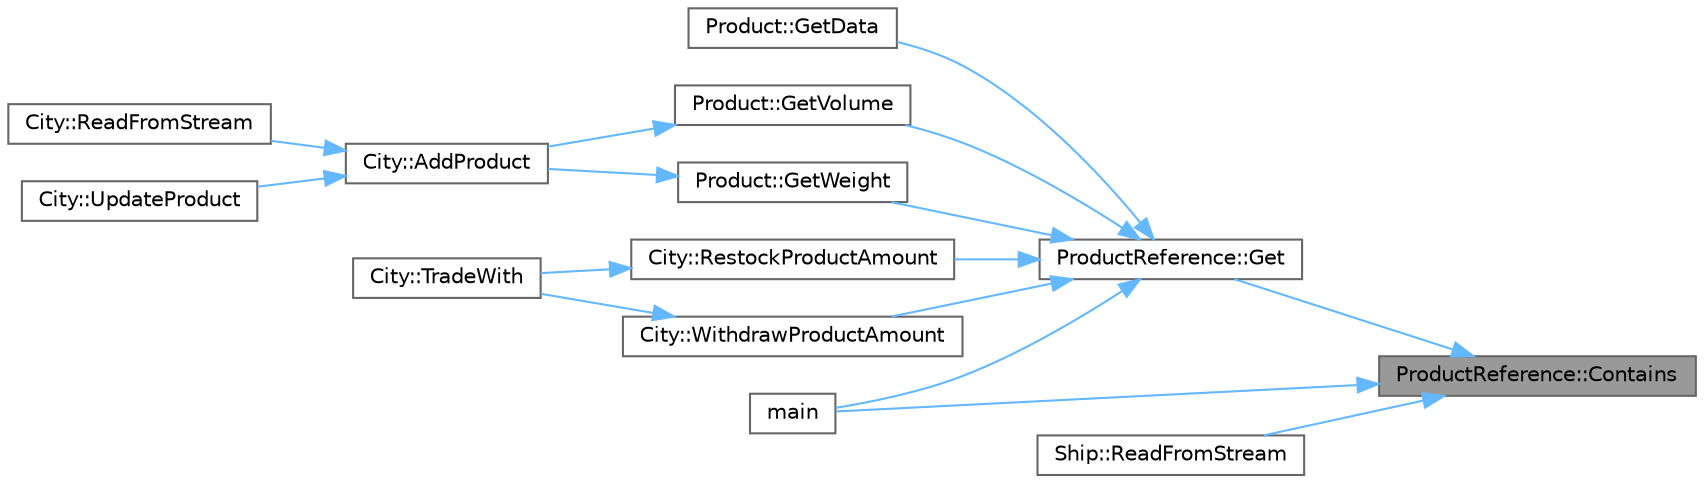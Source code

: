 digraph "ProductReference::Contains"
{
 // LATEX_PDF_SIZE
  bgcolor="transparent";
  edge [fontname=Helvetica,fontsize=10,labelfontname=Helvetica,labelfontsize=10];
  node [fontname=Helvetica,fontsize=10,shape=box,height=0.2,width=0.4];
  rankdir="RL";
  Node1 [id="Node000001",label="ProductReference::Contains",height=0.2,width=0.4,color="gray40", fillcolor="grey60", style="filled", fontcolor="black",tooltip=" "];
  Node1 -> Node2 [id="edge1_Node000001_Node000002",dir="back",color="steelblue1",style="solid",tooltip=" "];
  Node2 [id="Node000002",label="ProductReference::Get",height=0.2,width=0.4,color="grey40", fillcolor="white", style="filled",URL="$classProductReference.html#ae6e586d7b4646d28255b0d87ad3a9b80",tooltip=" "];
  Node2 -> Node3 [id="edge2_Node000002_Node000003",dir="back",color="steelblue1",style="solid",tooltip=" "];
  Node3 [id="Node000003",label="Product::GetData",height=0.2,width=0.4,color="grey40", fillcolor="white", style="filled",URL="$classProduct.html#a68f0c88184e12f91987afe67d389187c",tooltip="Get the data of the product from the ProductRefence Database."];
  Node2 -> Node4 [id="edge3_Node000002_Node000004",dir="back",color="steelblue1",style="solid",tooltip=" "];
  Node4 [id="Node000004",label="Product::GetVolume",height=0.2,width=0.4,color="grey40", fillcolor="white", style="filled",URL="$classProduct.html#ac62da93ee21d61c795c40d3fb0c3b602",tooltip="Get the volume of the product according to the current available amount of product."];
  Node4 -> Node5 [id="edge4_Node000004_Node000005",dir="back",color="steelblue1",style="solid",tooltip=" "];
  Node5 [id="Node000005",label="City::AddProduct",height=0.2,width=0.4,color="grey40", fillcolor="white", style="filled",URL="$classCity.html#a23a27df1c37c22f2873e23346362a714",tooltip="Add a product to the city's inventory."];
  Node5 -> Node6 [id="edge5_Node000005_Node000006",dir="back",color="steelblue1",style="solid",tooltip=" "];
  Node6 [id="Node000006",label="City::ReadFromStream",height=0.2,width=0.4,color="grey40", fillcolor="white", style="filled",URL="$classCity.html#a5af26263a23635a2bd73a08aa5599faf",tooltip="Read the city product inventory from a stream. The old product inventory will be erased."];
  Node5 -> Node7 [id="edge6_Node000005_Node000007",dir="back",color="steelblue1",style="solid",tooltip=" "];
  Node7 [id="Node000007",label="City::UpdateProduct",height=0.2,width=0.4,color="grey40", fillcolor="white", style="filled",URL="$classCity.html#ab86b6efb986a81583d7c3b82b4e94ff3",tooltip="Update a product in the city's inventory."];
  Node2 -> Node8 [id="edge7_Node000002_Node000008",dir="back",color="steelblue1",style="solid",tooltip=" "];
  Node8 [id="Node000008",label="Product::GetWeight",height=0.2,width=0.4,color="grey40", fillcolor="white", style="filled",URL="$classProduct.html#a16d39b4890f1bc051d45b00055cf58e8",tooltip="Get the weight of the product according to the current available amount of product."];
  Node8 -> Node5 [id="edge8_Node000008_Node000005",dir="back",color="steelblue1",style="solid",tooltip=" "];
  Node2 -> Node9 [id="edge9_Node000002_Node000009",dir="back",color="steelblue1",style="solid",tooltip=" "];
  Node9 [id="Node000009",label="main",height=0.2,width=0.4,color="grey40", fillcolor="white", style="filled",URL="$program_8cc.html#ae66f6b31b5ad750f1fe042a706a4e3d4",tooltip="Entry point of the program."];
  Node2 -> Node10 [id="edge10_Node000002_Node000010",dir="back",color="steelblue1",style="solid",tooltip=" "];
  Node10 [id="Node000010",label="City::RestockProductAmount",height=0.2,width=0.4,color="grey40", fillcolor="white", style="filled",URL="$classCity.html#a5aa2c8a7d6d7e4f1e4d009c97d5ae390",tooltip="Restock a certain amount of a product in the city."];
  Node10 -> Node11 [id="edge11_Node000010_Node000011",dir="back",color="steelblue1",style="solid",tooltip=" "];
  Node11 [id="Node000011",label="City::TradeWith",height=0.2,width=0.4,color="grey40", fillcolor="white", style="filled",URL="$classCity.html#ae21b9eba53e1b04d630b69a3f0503f19",tooltip="Trade products with another city. The two cities may or may not have products in common."];
  Node2 -> Node12 [id="edge12_Node000002_Node000012",dir="back",color="steelblue1",style="solid",tooltip=" "];
  Node12 [id="Node000012",label="City::WithdrawProductAmount",height=0.2,width=0.4,color="grey40", fillcolor="white", style="filled",URL="$classCity.html#a5b6931c4e0a1b33fb97e464a43dc30f9",tooltip="Withdraw a certain amount of a product from the city."];
  Node12 -> Node11 [id="edge13_Node000012_Node000011",dir="back",color="steelblue1",style="solid",tooltip=" "];
  Node1 -> Node9 [id="edge14_Node000001_Node000009",dir="back",color="steelblue1",style="solid",tooltip=" "];
  Node1 -> Node13 [id="edge15_Node000001_Node000013",dir="back",color="steelblue1",style="solid",tooltip=" "];
  Node13 [id="Node000013",label="Ship::ReadFromStream",height=0.2,width=0.4,color="grey40", fillcolor="white", style="filled",URL="$classShip.html#ac76c91ac599c08677f9540a4bf128d55",tooltip=" "];
}
